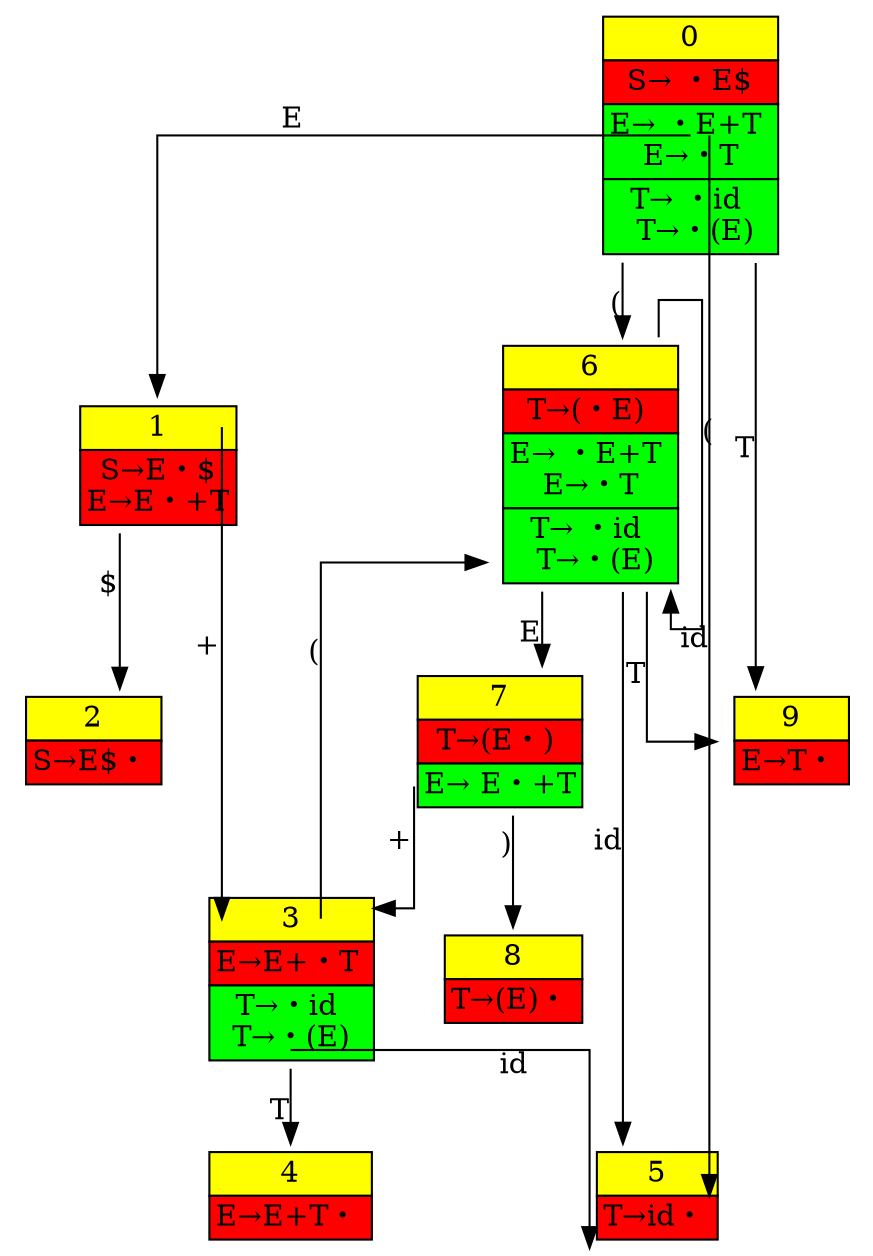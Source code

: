 digraph G {
	// using neato as engine
    splines=ortho;
    node [shape=plaintext]

    state0 [label=<
            <TABLE BORDER="0" CELLBORDER="1" CELLSPACING="0">
            <TR><TD PORT="title" bgcolor="yellow">0</TD></TR>
            <TR><TD PORT="text1" bgcolor="red">S&rarr; ・E$</TD></TR>
            <TR><TD PORT="text2" bgcolor="green">E&rarr; ・E+T <br/> E&rarr;・T </TD></TR>
            <TR><TD PORT="text3" bgcolor="green">T&rarr; ・id <br/> T&rarr;・(E)</TD></TR>
            </TABLE>>, pos="0,4!"];

    state6 [label=<
            <TABLE ALIGN="LEFT" BORDER="0" CELLBORDER="1" CELLSPACING="0">
            <TR><TD PORT="title" bgcolor="yellow">6</TD></TR>
            <TR><TD PORT="text1" bgcolor="red">T&rarr;(・E) </TD></TR>
            <TR><TD PORT="text2" bgcolor="green">E&rarr; ・E+T <br/> E&rarr;・T </TD></TR>
            <TR><TD PORT="text3" bgcolor="green">T&rarr; ・id <br/> T&rarr;・(E)</TD></TR>
            </TABLE>>, pos="4,4!"];

    state9 [label=<
            <TABLE ALIGN="LEFT" BORDER="0" CELLBORDER="1" CELLSPACING="0">
            <TR><TD PORT="title" bgcolor="yellow">9</TD></TR>
            <TR><TD PORT="text" bgcolor="red">E&rarr;T・ </TD></TR>
            </TABLE>>, pos="2,4.7!"];

    state5 [label=<
            <TABLE ALIGN="LEFT" BORDER="0" CELLBORDER="1" CELLSPACING="0">
            <TR><TD PORT="title" bgcolor="yellow">5</TD></TR>
            <TR><TD PORT="text" bgcolor="red">T&rarr;id・ </TD></TR>
            </TABLE>>, pos="2,3.3!"];

    state1 [label=<
            <TABLE ALIGN="LEFT" BORDER="0" CELLBORDER="1" CELLSPACING="0">
            <TR><TD PORT="title" bgcolor="yellow">1</TD></TR>
            <TR><TD PORT="text" bgcolor="red">S&rarr;E・$<br/>E&rarr;E・+T</TD></TR>
            </TABLE>>, pos="0,1.5!"];

    state7 [label=<
            <TABLE ALIGN="LEFT" BORDER="0" CELLBORDER="1" CELLSPACING="0">
            <TR><TD PORT="title" bgcolor="yellow">7</TD></TR>
            <TR><TD PORT="text1" bgcolor="red">T&rarr;(E・) </TD></TR>
            <TR><TD PORT="text2" bgcolor="green">E&rarr; E・+T</TD></TR>
            </TABLE>>, pos="4,1.5!"];

    state3 [label=<
            <TABLE ALIGN="LEFT" BORDER="0" CELLBORDER="1" CELLSPACING="0">
            <TR><TD PORT="title" bgcolor="yellow">3</TD></TR>
            <TR><TD PORT="text1" bgcolor="red">E&rarr;E+・T </TD></TR>
            <TR><TD PORT="text2" bgcolor="green">T&rarr;・id <br/> T&rarr;・(E) </TD></TR>
            </TABLE>>, pos="2,1.5!"];

    state2 [label=<
            <TABLE ALIGN="LEFT" BORDER="0" CELLBORDER="1" CELLSPACING="0">
            <TR><TD PORT="title" bgcolor="yellow">2</TD></TR>
            <TR><TD PORT="text" bgcolor="red">S&rarr;E$・ </TD></TR>
            </TABLE>>, pos="0,0!"];

    state8 [label=<
            <TABLE ALIGN="LEFT" BORDER="0" CELLBORDER="1" CELLSPACING="0">
            <TR><TD PORT="title" bgcolor="yellow">8</TD></TR>
            <TR><TD PORT="text" bgcolor="red">T&rarr;(E)・ </TD></TR>
            </TABLE>>, pos="4,0!"];

    state4 [label=<
            <TABLE ALIGN="LEFT" BORDER="0" CELLBORDER="1" CELLSPACING="0">
            <TR><TD PORT="title" bgcolor="yellow">4</TD></TR>
            <TR><TD PORT="text" bgcolor="red">E&rarr;E+T・ </TD></TR>
            </TABLE>>, pos="2,0!"];

    state0:s -> state1:n [xlabel="E"]
    state0 -> state9 [xlabel="T"]
    state0:e -> state5:w [xlabel="id"]
    state0 -> state6 [xlabel="("]

    state1:s -> state2:n [xlabel="$"]
    state1:title:e -> state3:title:w [xlabel="+"]

    state3:s -> state4:n [xlabel="T"]
    state3:n -> state5:s [xlabel="id"]
    state3:title:e -> state6 [xlabel="("]

    state6:s -> state7:n [xlabel="E"]
    state6 -> state9 [xlabel="T"]
    state6 -> state5 [xlabel="id"]
    state6 -> state6 [xlabel="("]

    state7:text2:w -> state3:text2:e [xlabel="+"]
    state7:s -> state8:n [xlabel=")"]
}